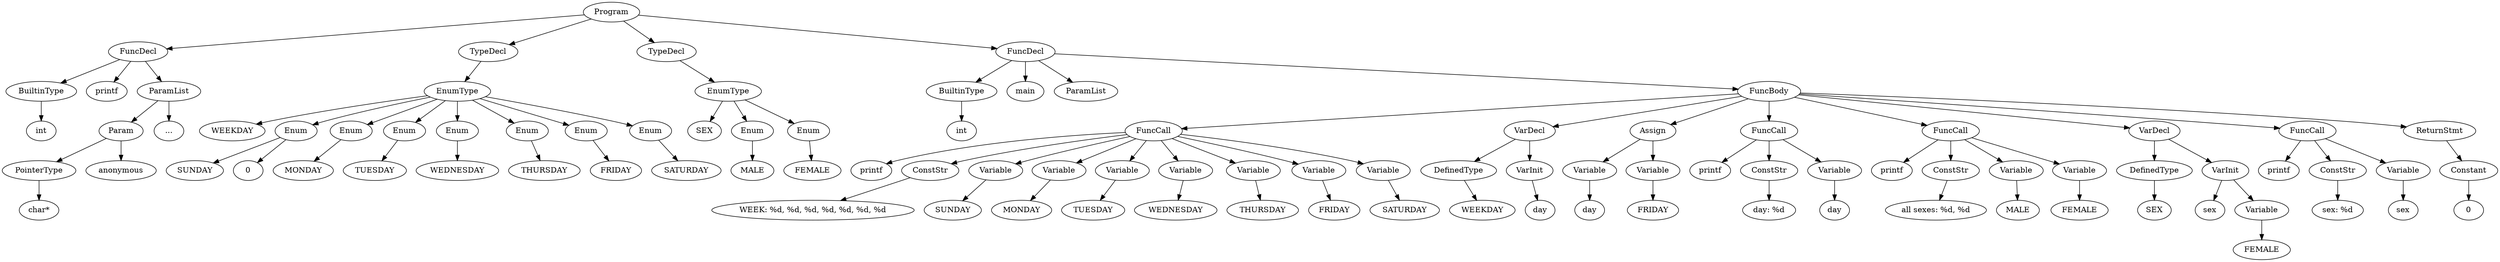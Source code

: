 digraph {
Program [label = Program]
Program -> FuncDecl_4888942800
FuncDecl_4888942800 [label = FuncDecl]
FuncDecl_4888942800 -> BuiltinType_4888942384
BuiltinType_4888942384 [label = BuiltinType]
"int_4888942384" [label = "int"]
BuiltinType_4888942384 -> "int_4888942384"
printf_4888942800[ label = printf]
FuncDecl_4888942800 -> printf_4888942800
FuncDecl_4888942800 -> ParamList_4888942752
ParamList_4888942752 [label = ParamList]
ParamList_4888942752 -> Param_4888942704
Param_4888942704 [label = Param]
Param_4888942704 -> PointerType_4888942640
PointerType_4888942640 [label = PointerType]
"char*_4888942640" [label = "char*"]
PointerType_4888942640 -> "char*_4888942640"
anonymous_4888942704 [label = anonymous]
Param_4888942704 -> anonymous_4888942704
"..._4888942752" [label = "..."]
ParamList_4888942752 -> "..._4888942752"
Program -> TypeDecl_4888715856
TypeDecl_4888715856 [label = TypeDecl]
TypeDecl_4888715856 -> EnumType_4888943456
EnumType_4888943456 [label = EnumType]
"WEEKDAY_4888943456" [label = "WEEKDAY"]
EnumType_4888943456 -> "WEEKDAY_4888943456"
EnumType_4888943456 -> Enum_4888942928
Enum_4888942928 [label = Enum]
SUNDAY_4888942928 [label = SUNDAY]
Enum_4888942928 -> SUNDAY_4888942928
"0_4888942928" [label = "0"]
Enum_4888942928 -> "0_4888942928"
EnumType_4888943456 -> Enum_4888943040
Enum_4888943040 [label = Enum]
MONDAY_4888943040 [label = MONDAY]
Enum_4888943040 -> MONDAY_4888943040
EnumType_4888943456 -> Enum_4888943120
Enum_4888943120 [label = Enum]
TUESDAY_4888943120 [label = TUESDAY]
Enum_4888943120 -> TUESDAY_4888943120
EnumType_4888943456 -> Enum_4888942128
Enum_4888942128 [label = Enum]
WEDNESDAY_4888942128 [label = WEDNESDAY]
Enum_4888942128 -> WEDNESDAY_4888942128
EnumType_4888943456 -> Enum_4888942208
Enum_4888942208 [label = Enum]
THURSDAY_4888942208 [label = THURSDAY]
Enum_4888942208 -> THURSDAY_4888942208
EnumType_4888943456 -> Enum_4888943360
Enum_4888943360 [label = Enum]
FRIDAY_4888943360 [label = FRIDAY]
Enum_4888943360 -> FRIDAY_4888943360
EnumType_4888943456 -> Enum_4888943408
Enum_4888943408 [label = Enum]
SATURDAY_4888943408 [label = SATURDAY]
Enum_4888943408 -> SATURDAY_4888943408
Program -> TypeDecl_4888765344
TypeDecl_4888765344 [label = TypeDecl]
TypeDecl_4888765344 -> EnumType_4888943744
EnumType_4888943744 [label = EnumType]
"SEX_4888943744" [label = "SEX"]
EnumType_4888943744 -> "SEX_4888943744"
EnumType_4888943744 -> Enum_4888943584
Enum_4888943584 [label = Enum]
MALE_4888943584 [label = MALE]
Enum_4888943584 -> MALE_4888943584
EnumType_4888943744 -> Enum_4888943696
Enum_4888943696 [label = Enum]
FEMALE_4888943696 [label = FEMALE]
Enum_4888943696 -> FEMALE_4888943696
Program -> FuncDecl_4888946672
FuncDecl_4888946672 [label = FuncDecl]
FuncDecl_4888946672 -> BuiltinType_4888943840
BuiltinType_4888943840 [label = BuiltinType]
"int_4888943840" [label = "int"]
BuiltinType_4888943840 -> "int_4888943840"
main_4888946672[ label = main]
FuncDecl_4888946672 -> main_4888946672
FuncDecl_4888946672 -> ParamList_4888943936
ParamList_4888943936 [label = ParamList]
FuncDecl_4888946672 -> FuncBody_4888701536
FuncBody_4888701536 [label = FuncBody]
FuncBody_4888701536 -> FuncCall_4888944816
FuncCall_4888944816 [label = FuncCall]
printf_4888944816[ label = printf]
FuncCall_4888944816 -> printf_4888944816
FuncCall_4888944816 -> ConstStr_4888944128
ConstStr_4888944128 [label = ConstStr]
str_4888944128 [label = "WEEK: %d, %d, %d, %d, %d, %d, %d"]
ConstStr_4888944128 -> str_4888944128
FuncCall_4888944816 -> Variable_4888944336
Variable_4888944336 [label = Variable]
SUNDAY_4888944336 [label = SUNDAY]
Variable_4888944336 -> SUNDAY_4888944336
FuncCall_4888944816 -> Variable_4888944400
Variable_4888944400 [label = Variable]
MONDAY_4888944400 [label = MONDAY]
Variable_4888944400 -> MONDAY_4888944400
FuncCall_4888944816 -> Variable_4888944496
Variable_4888944496 [label = Variable]
TUESDAY_4888944496 [label = TUESDAY]
Variable_4888944496 -> TUESDAY_4888944496
FuncCall_4888944816 -> Variable_4888944560
Variable_4888944560 [label = Variable]
WEDNESDAY_4888944560 [label = WEDNESDAY]
Variable_4888944560 -> WEDNESDAY_4888944560
FuncCall_4888944816 -> Variable_4888944656
Variable_4888944656 [label = Variable]
THURSDAY_4888944656 [label = THURSDAY]
Variable_4888944656 -> THURSDAY_4888944656
FuncCall_4888944816 -> Variable_4888944720
Variable_4888944720 [label = Variable]
FRIDAY_4888944720 [label = FRIDAY]
Variable_4888944720 -> FRIDAY_4888944720
FuncCall_4888944816 -> Variable_4888944784
Variable_4888944784 [label = Variable]
SATURDAY_4888944784 [label = SATURDAY]
Variable_4888944784 -> SATURDAY_4888944784
FuncBody_4888701536 -> VarDecl_4888945056
VarDecl_4888945056 [label = VarDecl]
VarDecl_4888945056 -> DefinedType_4888944928
DefinedType_4888944928 [label = DefinedType]
"WEEKDAY_4888944928" [label = "WEEKDAY"]
DefinedType_4888944928 -> "WEEKDAY_4888944928"
VarDecl_4888945056 -> VarInit_4888944976
VarInit_4888944976 [label = VarInit]
day_4888944976 [label = day]
VarInit_4888944976 -> day_4888944976
FuncBody_4888701536 -> Assign_4888945216
Assign_4888945216 [label = Assign]
Assign_4888945216 -> Variable_4888945120
Variable_4888945120 [label = Variable]
day_4888945120 [label = day]
Variable_4888945120 -> day_4888945120
Assign_4888945216 -> Variable_4888945184
Variable_4888945184 [label = Variable]
FRIDAY_4888945184 [label = FRIDAY]
Variable_4888945184 -> FRIDAY_4888945184
FuncBody_4888701536 -> FuncCall_4888945536
FuncCall_4888945536 [label = FuncCall]
printf_4888945536[ label = printf]
FuncCall_4888945536 -> printf_4888945536
FuncCall_4888945536 -> ConstStr_4888945344
ConstStr_4888945344 [label = ConstStr]
str_4888945344 [label = "day: %d"]
ConstStr_4888945344 -> str_4888945344
FuncCall_4888945536 -> Variable_4888945504
Variable_4888945504 [label = Variable]
day_4888945504 [label = day]
Variable_4888945504 -> day_4888945504
FuncBody_4888701536 -> FuncCall_4888945936
FuncCall_4888945936 [label = FuncCall]
printf_4888945936[ label = printf]
FuncCall_4888945936 -> printf_4888945936
FuncCall_4888945936 -> ConstStr_4888945648
ConstStr_4888945648 [label = ConstStr]
str_4888945648 [label = "all sexes: %d, %d"]
ConstStr_4888945648 -> str_4888945648
FuncCall_4888945936 -> Variable_4888945808
Variable_4888945808 [label = Variable]
MALE_4888945808 [label = MALE]
Variable_4888945808 -> MALE_4888945808
FuncCall_4888945936 -> Variable_4888945872
Variable_4888945872 [label = Variable]
FEMALE_4888945872 [label = FEMALE]
Variable_4888945872 -> FEMALE_4888945872
FuncBody_4888701536 -> VarDecl_4888946272
VarDecl_4888946272 [label = VarDecl]
VarDecl_4888946272 -> DefinedType_4888946080
DefinedType_4888946080 [label = DefinedType]
"SEX_4888946080" [label = "SEX"]
DefinedType_4888946080 -> "SEX_4888946080"
VarDecl_4888946272 -> VarInit_4888946192
VarInit_4888946192 [label = VarInit]
sex_4888946192 [label = sex]
VarInit_4888946192 -> sex_4888946192
VarInit_4888946192 -> Variable_4888946160
Variable_4888946160 [label = Variable]
FEMALE_4888946160 [label = FEMALE]
Variable_4888946160 -> FEMALE_4888946160
FuncBody_4888701536 -> FuncCall_4888946560
FuncCall_4888946560 [label = FuncCall]
printf_4888946560[ label = printf]
FuncCall_4888946560 -> printf_4888946560
FuncCall_4888946560 -> ConstStr_4888946368
ConstStr_4888946368 [label = ConstStr]
str_4888946368 [label = "sex: %d"]
ConstStr_4888946368 -> str_4888946368
FuncCall_4888946560 -> Variable_4888946528
Variable_4888946528 [label = Variable]
sex_4888946528 [label = sex]
Variable_4888946528 -> sex_4888946528
FuncBody_4888701536 -> ReturnStmt_4888707136
ReturnStmt_4888707136 [label = ReturnStmt]
ReturnStmt_4888707136 -> Constant_4888946608
Constant_4888946608 [label = Constant]
int_4888946608 [label = "0"]
Constant_4888946608 -> int_4888946608
}

